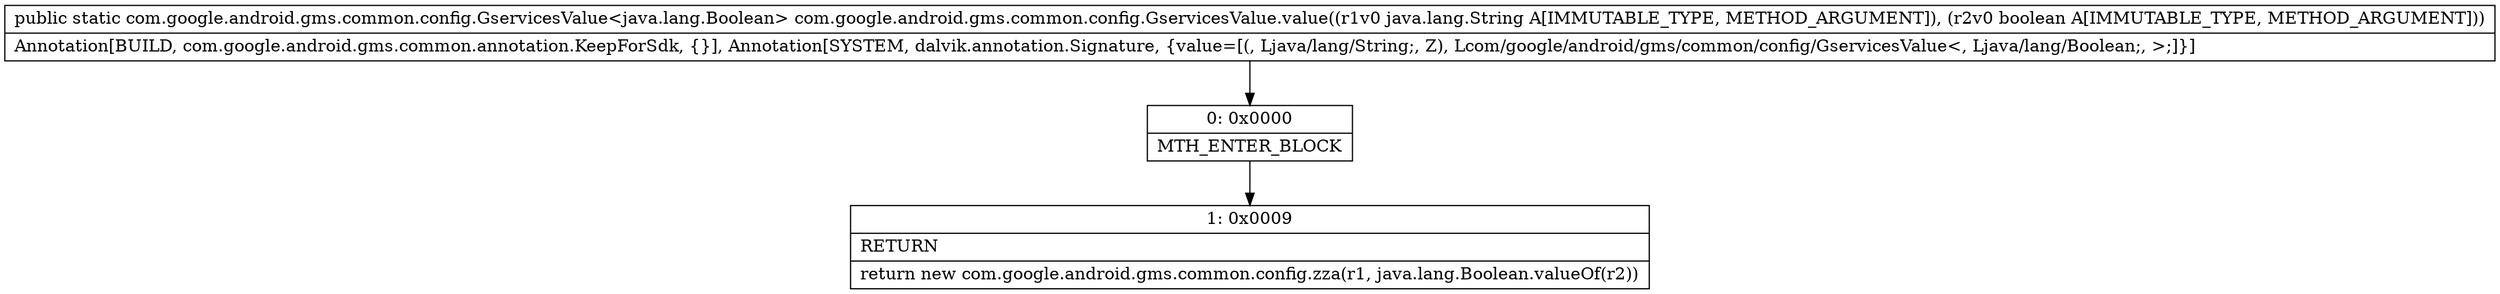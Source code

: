 digraph "CFG forcom.google.android.gms.common.config.GservicesValue.value(Ljava\/lang\/String;Z)Lcom\/google\/android\/gms\/common\/config\/GservicesValue;" {
Node_0 [shape=record,label="{0\:\ 0x0000|MTH_ENTER_BLOCK\l}"];
Node_1 [shape=record,label="{1\:\ 0x0009|RETURN\l|return new com.google.android.gms.common.config.zza(r1, java.lang.Boolean.valueOf(r2))\l}"];
MethodNode[shape=record,label="{public static com.google.android.gms.common.config.GservicesValue\<java.lang.Boolean\> com.google.android.gms.common.config.GservicesValue.value((r1v0 java.lang.String A[IMMUTABLE_TYPE, METHOD_ARGUMENT]), (r2v0 boolean A[IMMUTABLE_TYPE, METHOD_ARGUMENT]))  | Annotation[BUILD, com.google.android.gms.common.annotation.KeepForSdk, \{\}], Annotation[SYSTEM, dalvik.annotation.Signature, \{value=[(, Ljava\/lang\/String;, Z), Lcom\/google\/android\/gms\/common\/config\/GservicesValue\<, Ljava\/lang\/Boolean;, \>;]\}]\l}"];
MethodNode -> Node_0;
Node_0 -> Node_1;
}

